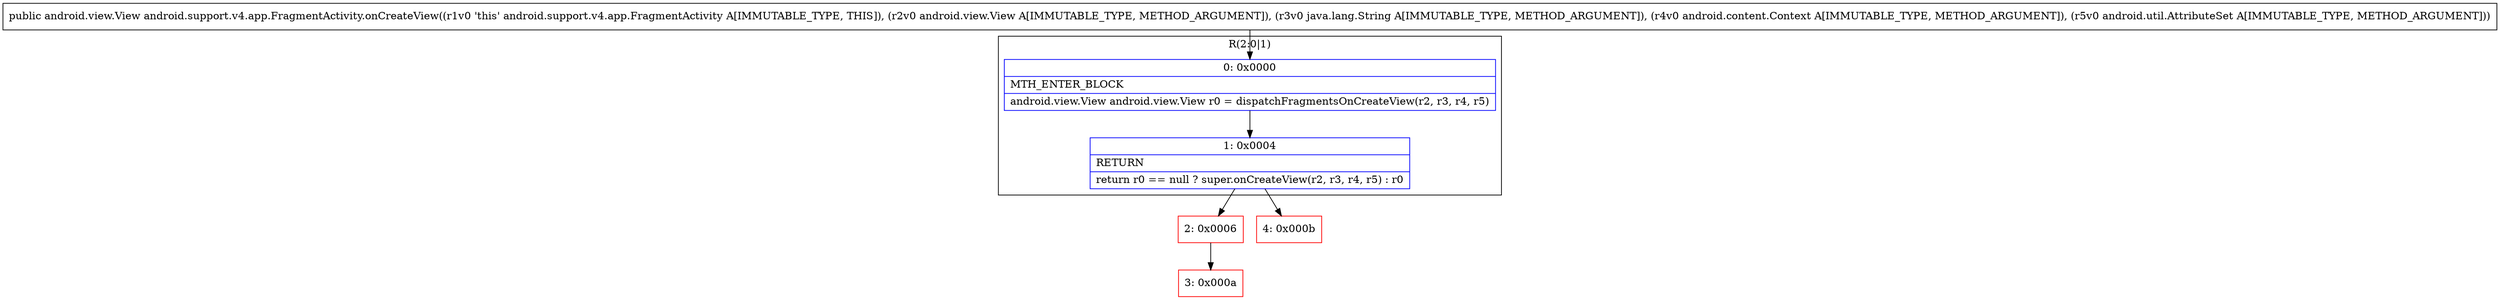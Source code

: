 digraph "CFG forandroid.support.v4.app.FragmentActivity.onCreateView(Landroid\/view\/View;Ljava\/lang\/String;Landroid\/content\/Context;Landroid\/util\/AttributeSet;)Landroid\/view\/View;" {
subgraph cluster_Region_775367399 {
label = "R(2:0|1)";
node [shape=record,color=blue];
Node_0 [shape=record,label="{0\:\ 0x0000|MTH_ENTER_BLOCK\l|android.view.View android.view.View r0 = dispatchFragmentsOnCreateView(r2, r3, r4, r5)\l}"];
Node_1 [shape=record,label="{1\:\ 0x0004|RETURN\l|return r0 == null ? super.onCreateView(r2, r3, r4, r5) : r0\l}"];
}
Node_2 [shape=record,color=red,label="{2\:\ 0x0006}"];
Node_3 [shape=record,color=red,label="{3\:\ 0x000a}"];
Node_4 [shape=record,color=red,label="{4\:\ 0x000b}"];
MethodNode[shape=record,label="{public android.view.View android.support.v4.app.FragmentActivity.onCreateView((r1v0 'this' android.support.v4.app.FragmentActivity A[IMMUTABLE_TYPE, THIS]), (r2v0 android.view.View A[IMMUTABLE_TYPE, METHOD_ARGUMENT]), (r3v0 java.lang.String A[IMMUTABLE_TYPE, METHOD_ARGUMENT]), (r4v0 android.content.Context A[IMMUTABLE_TYPE, METHOD_ARGUMENT]), (r5v0 android.util.AttributeSet A[IMMUTABLE_TYPE, METHOD_ARGUMENT])) }"];
MethodNode -> Node_0;
Node_0 -> Node_1;
Node_1 -> Node_2;
Node_1 -> Node_4;
Node_2 -> Node_3;
}

